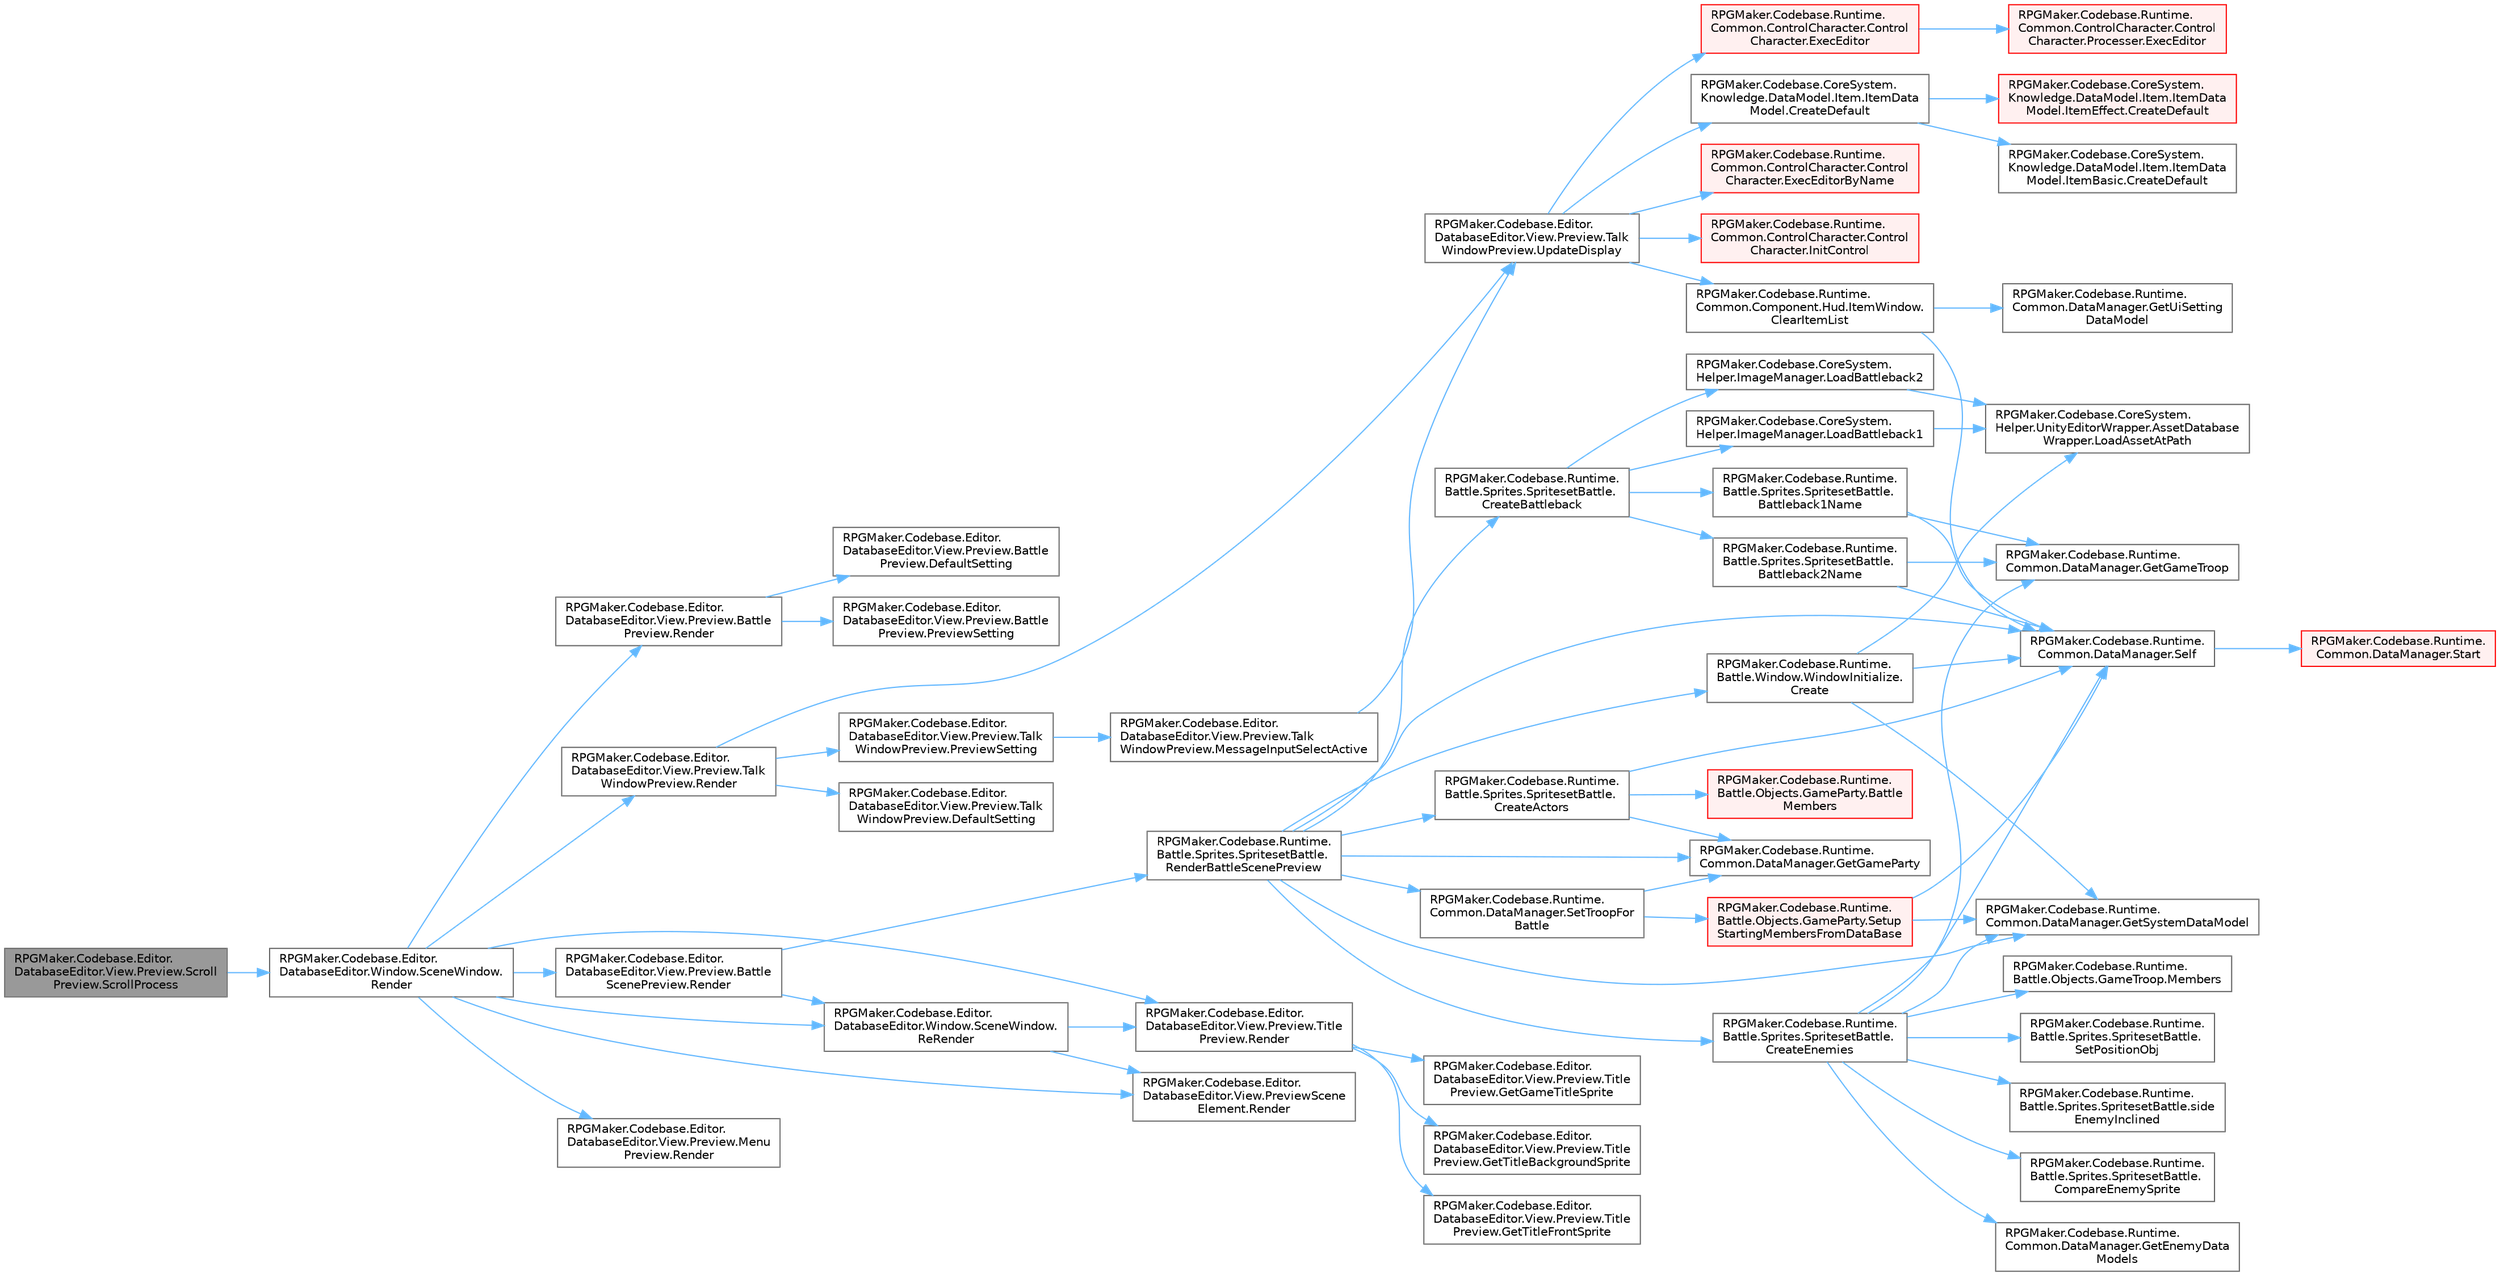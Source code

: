 digraph "RPGMaker.Codebase.Editor.DatabaseEditor.View.Preview.ScrollPreview.ScrollProcess"
{
 // LATEX_PDF_SIZE
  bgcolor="transparent";
  edge [fontname=Helvetica,fontsize=10,labelfontname=Helvetica,labelfontsize=10];
  node [fontname=Helvetica,fontsize=10,shape=box,height=0.2,width=0.4];
  rankdir="LR";
  Node1 [id="Node000001",label="RPGMaker.Codebase.Editor.\lDatabaseEditor.View.Preview.Scroll\lPreview.ScrollProcess",height=0.2,width=0.4,color="gray40", fillcolor="grey60", style="filled", fontcolor="black",tooltip=" "];
  Node1 -> Node2 [id="edge1_Node000001_Node000002",color="steelblue1",style="solid",tooltip=" "];
  Node2 [id="Node000002",label="RPGMaker.Codebase.Editor.\lDatabaseEditor.Window.SceneWindow.\lRender",height=0.2,width=0.4,color="grey40", fillcolor="white", style="filled",URL="$de/d38/class_r_p_g_maker_1_1_codebase_1_1_editor_1_1_database_editor_1_1_window_1_1_scene_window.html#ac894062a7b4e348a75d3536693344516",tooltip=" "];
  Node2 -> Node3 [id="edge2_Node000002_Node000003",color="steelblue1",style="solid",tooltip=" "];
  Node3 [id="Node000003",label="RPGMaker.Codebase.Editor.\lDatabaseEditor.View.Preview.Battle\lPreview.Render",height=0.2,width=0.4,color="grey40", fillcolor="white", style="filled",URL="$d5/dc1/class_r_p_g_maker_1_1_codebase_1_1_editor_1_1_database_editor_1_1_view_1_1_preview_1_1_battle_preview.html#a8e0dedf440bdc9e7cdf3f2069f80d298",tooltip=" "];
  Node3 -> Node4 [id="edge3_Node000003_Node000004",color="steelblue1",style="solid",tooltip=" "];
  Node4 [id="Node000004",label="RPGMaker.Codebase.Editor.\lDatabaseEditor.View.Preview.Battle\lPreview.DefaultSetting",height=0.2,width=0.4,color="grey40", fillcolor="white", style="filled",URL="$d5/dc1/class_r_p_g_maker_1_1_codebase_1_1_editor_1_1_database_editor_1_1_view_1_1_preview_1_1_battle_preview.html#a3dd399965809eed8923495795dd4635a",tooltip="初期状態の設定（保存する際に呼び出す）"];
  Node3 -> Node5 [id="edge4_Node000003_Node000005",color="steelblue1",style="solid",tooltip=" "];
  Node5 [id="Node000005",label="RPGMaker.Codebase.Editor.\lDatabaseEditor.View.Preview.Battle\lPreview.PreviewSetting",height=0.2,width=0.4,color="grey40", fillcolor="white", style="filled",URL="$d5/dc1/class_r_p_g_maker_1_1_codebase_1_1_editor_1_1_database_editor_1_1_view_1_1_preview_1_1_battle_preview.html#ad07cfae116eabfebe3104bb680dcb109",tooltip="Preview表示用の設定"];
  Node2 -> Node6 [id="edge5_Node000002_Node000006",color="steelblue1",style="solid",tooltip=" "];
  Node6 [id="Node000006",label="RPGMaker.Codebase.Editor.\lDatabaseEditor.View.Preview.Battle\lScenePreview.Render",height=0.2,width=0.4,color="grey40", fillcolor="white", style="filled",URL="$d4/dea/class_r_p_g_maker_1_1_codebase_1_1_editor_1_1_database_editor_1_1_view_1_1_preview_1_1_battle_scene_preview.html#ab62fe9691b014192f1398dd5d7c3493b",tooltip=" "];
  Node6 -> Node7 [id="edge6_Node000006_Node000007",color="steelblue1",style="solid",tooltip=" "];
  Node7 [id="Node000007",label="RPGMaker.Codebase.Runtime.\lBattle.Sprites.SpritesetBattle.\lRenderBattleScenePreview",height=0.2,width=0.4,color="grey40", fillcolor="white", style="filled",URL="$de/ddd/class_r_p_g_maker_1_1_codebase_1_1_runtime_1_1_battle_1_1_sprites_1_1_spriteset_battle.html#a1051239bc642c5ebe7b20df0bf065374",tooltip="😁 バトルシーンプレビュー表示。"];
  Node7 -> Node8 [id="edge7_Node000007_Node000008",color="steelblue1",style="solid",tooltip=" "];
  Node8 [id="Node000008",label="RPGMaker.Codebase.Runtime.\lBattle.Window.WindowInitialize.\lCreate",height=0.2,width=0.4,color="grey40", fillcolor="white", style="filled",URL="$d1/de3/class_r_p_g_maker_1_1_codebase_1_1_runtime_1_1_battle_1_1_window_1_1_window_initialize.html#aef66d454b0c451e57239453eb098288b",tooltip="😁 バトル用のPrefabをロードする"];
  Node8 -> Node9 [id="edge8_Node000008_Node000009",color="steelblue1",style="solid",tooltip=" "];
  Node9 [id="Node000009",label="RPGMaker.Codebase.Runtime.\lCommon.DataManager.GetSystemDataModel",height=0.2,width=0.4,color="grey40", fillcolor="white", style="filled",URL="$d5/d08/class_r_p_g_maker_1_1_codebase_1_1_runtime_1_1_common_1_1_data_manager.html#acdc0251471c3db50b36db22a1f9b9d83",tooltip=" "];
  Node8 -> Node10 [id="edge9_Node000008_Node000010",color="steelblue1",style="solid",tooltip=" "];
  Node10 [id="Node000010",label="RPGMaker.Codebase.CoreSystem.\lHelper.UnityEditorWrapper.AssetDatabase\lWrapper.LoadAssetAtPath",height=0.2,width=0.4,color="grey40", fillcolor="white", style="filled",URL="$d9/d20/class_r_p_g_maker_1_1_codebase_1_1_core_system_1_1_helper_1_1_unity_editor_wrapper_1_1_asset_database_wrapper.html#a471f932b0479bad28c9fd1b02f1d5d7a",tooltip=" "];
  Node8 -> Node11 [id="edge10_Node000008_Node000011",color="steelblue1",style="solid",tooltip=" "];
  Node11 [id="Node000011",label="RPGMaker.Codebase.Runtime.\lCommon.DataManager.Self",height=0.2,width=0.4,color="grey40", fillcolor="white", style="filled",URL="$d5/d08/class_r_p_g_maker_1_1_codebase_1_1_runtime_1_1_common_1_1_data_manager.html#a8f0a40fd71fe0a873d1905e106299934",tooltip=" "];
  Node11 -> Node12 [id="edge11_Node000011_Node000012",color="steelblue1",style="solid",tooltip=" "];
  Node12 [id="Node000012",label="RPGMaker.Codebase.Runtime.\lCommon.DataManager.Start",height=0.2,width=0.4,color="red", fillcolor="#FFF0F0", style="filled",URL="$d5/d08/class_r_p_g_maker_1_1_codebase_1_1_runtime_1_1_common_1_1_data_manager.html#ace8f5b29b336a071e6383ecdbe0f85c5",tooltip=" "];
  Node7 -> Node49 [id="edge12_Node000007_Node000049",color="steelblue1",style="solid",tooltip=" "];
  Node49 [id="Node000049",label="RPGMaker.Codebase.Runtime.\lBattle.Sprites.SpritesetBattle.\lCreateActors",height=0.2,width=0.4,color="grey40", fillcolor="white", style="filled",URL="$de/ddd/class_r_p_g_maker_1_1_codebase_1_1_runtime_1_1_battle_1_1_sprites_1_1_spriteset_battle.html#a0a1d56b16aeadaf9aef0a42466bcfd30",tooltip="😁 アクター生成"];
  Node49 -> Node50 [id="edge13_Node000049_Node000050",color="steelblue1",style="solid",tooltip=" "];
  Node50 [id="Node000050",label="RPGMaker.Codebase.Runtime.\lBattle.Objects.GameParty.Battle\lMembers",height=0.2,width=0.4,color="red", fillcolor="#FFF0F0", style="filled",URL="$d7/db3/class_r_p_g_maker_1_1_codebase_1_1_runtime_1_1_battle_1_1_objects_1_1_game_party.html#ac5ac2ccd4638ad18d4033b71c57ba156",tooltip="😁 戦闘に参加する全アクターを配列で返す"];
  Node49 -> Node53 [id="edge14_Node000049_Node000053",color="steelblue1",style="solid",tooltip=" "];
  Node53 [id="Node000053",label="RPGMaker.Codebase.Runtime.\lCommon.DataManager.GetGameParty",height=0.2,width=0.4,color="grey40", fillcolor="white", style="filled",URL="$d5/d08/class_r_p_g_maker_1_1_codebase_1_1_runtime_1_1_common_1_1_data_manager.html#a51ad2669c15aba611fa704eb84001f8c",tooltip=" "];
  Node49 -> Node11 [id="edge15_Node000049_Node000011",color="steelblue1",style="solid",tooltip=" "];
  Node7 -> Node54 [id="edge16_Node000007_Node000054",color="steelblue1",style="solid",tooltip=" "];
  Node54 [id="Node000054",label="RPGMaker.Codebase.Runtime.\lBattle.Sprites.SpritesetBattle.\lCreateBattleback",height=0.2,width=0.4,color="grey40", fillcolor="white", style="filled",URL="$de/ddd/class_r_p_g_maker_1_1_codebase_1_1_runtime_1_1_battle_1_1_sprites_1_1_spriteset_battle.html#a6b75373b4abd051421e3737c0956dd08",tooltip="😁 背景画像設定"];
  Node54 -> Node55 [id="edge17_Node000054_Node000055",color="steelblue1",style="solid",tooltip=" "];
  Node55 [id="Node000055",label="RPGMaker.Codebase.Runtime.\lBattle.Sprites.SpritesetBattle.\lBattleback1Name",height=0.2,width=0.4,color="grey40", fillcolor="white", style="filled",URL="$de/ddd/class_r_p_g_maker_1_1_codebase_1_1_runtime_1_1_battle_1_1_sprites_1_1_spriteset_battle.html#a33a50dca42bb982a7042e6c6e1749409",tooltip="😁 背景画像1の名称返却"];
  Node55 -> Node56 [id="edge18_Node000055_Node000056",color="steelblue1",style="solid",tooltip=" "];
  Node56 [id="Node000056",label="RPGMaker.Codebase.Runtime.\lCommon.DataManager.GetGameTroop",height=0.2,width=0.4,color="grey40", fillcolor="white", style="filled",URL="$d5/d08/class_r_p_g_maker_1_1_codebase_1_1_runtime_1_1_common_1_1_data_manager.html#a56d452c7dcdd02511b8999a3cdde268a",tooltip=" "];
  Node55 -> Node11 [id="edge19_Node000055_Node000011",color="steelblue1",style="solid",tooltip=" "];
  Node54 -> Node57 [id="edge20_Node000054_Node000057",color="steelblue1",style="solid",tooltip=" "];
  Node57 [id="Node000057",label="RPGMaker.Codebase.Runtime.\lBattle.Sprites.SpritesetBattle.\lBattleback2Name",height=0.2,width=0.4,color="grey40", fillcolor="white", style="filled",URL="$de/ddd/class_r_p_g_maker_1_1_codebase_1_1_runtime_1_1_battle_1_1_sprites_1_1_spriteset_battle.html#a9b420b6bc0852de0ec0189a9f33fae28",tooltip="😁 背景画像2の名称返却"];
  Node57 -> Node56 [id="edge21_Node000057_Node000056",color="steelblue1",style="solid",tooltip=" "];
  Node57 -> Node11 [id="edge22_Node000057_Node000011",color="steelblue1",style="solid",tooltip=" "];
  Node54 -> Node58 [id="edge23_Node000054_Node000058",color="steelblue1",style="solid",tooltip=" "];
  Node58 [id="Node000058",label="RPGMaker.Codebase.CoreSystem.\lHelper.ImageManager.LoadBattleback1",height=0.2,width=0.4,color="grey40", fillcolor="white", style="filled",URL="$d3/db5/class_r_p_g_maker_1_1_codebase_1_1_core_system_1_1_helper_1_1_image_manager.html#a814feb7de7773505e4b8685eda278fe4",tooltip=" "];
  Node58 -> Node10 [id="edge24_Node000058_Node000010",color="steelblue1",style="solid",tooltip=" "];
  Node54 -> Node59 [id="edge25_Node000054_Node000059",color="steelblue1",style="solid",tooltip=" "];
  Node59 [id="Node000059",label="RPGMaker.Codebase.CoreSystem.\lHelper.ImageManager.LoadBattleback2",height=0.2,width=0.4,color="grey40", fillcolor="white", style="filled",URL="$d3/db5/class_r_p_g_maker_1_1_codebase_1_1_core_system_1_1_helper_1_1_image_manager.html#aa5357df0971d2b4ec4aff81478dbaf36",tooltip=" "];
  Node59 -> Node10 [id="edge26_Node000059_Node000010",color="steelblue1",style="solid",tooltip=" "];
  Node7 -> Node60 [id="edge27_Node000007_Node000060",color="steelblue1",style="solid",tooltip=" "];
  Node60 [id="Node000060",label="RPGMaker.Codebase.Runtime.\lBattle.Sprites.SpritesetBattle.\lCreateEnemies",height=0.2,width=0.4,color="grey40", fillcolor="white", style="filled",URL="$de/ddd/class_r_p_g_maker_1_1_codebase_1_1_runtime_1_1_battle_1_1_sprites_1_1_spriteset_battle.html#a6a260f15abf89fb492c0ea4b90a5cf6c",tooltip="😁 敵生成"];
  Node60 -> Node61 [id="edge28_Node000060_Node000061",color="steelblue1",style="solid",tooltip=" "];
  Node61 [id="Node000061",label="RPGMaker.Codebase.Runtime.\lBattle.Sprites.SpritesetBattle.\lCompareEnemySprite",height=0.2,width=0.4,color="grey40", fillcolor="white", style="filled",URL="$de/ddd/class_r_p_g_maker_1_1_codebase_1_1_runtime_1_1_battle_1_1_sprites_1_1_spriteset_battle.html#a54b0eca398145348433ec2b8645ca6c2",tooltip="😁 敵データの整列 コマンド入力時に並ぶ順"];
  Node60 -> Node62 [id="edge29_Node000060_Node000062",color="steelblue1",style="solid",tooltip=" "];
  Node62 [id="Node000062",label="RPGMaker.Codebase.Runtime.\lCommon.DataManager.GetEnemyData\lModels",height=0.2,width=0.4,color="grey40", fillcolor="white", style="filled",URL="$d5/d08/class_r_p_g_maker_1_1_codebase_1_1_runtime_1_1_common_1_1_data_manager.html#a05be07bdd5ae3ec428017619aa02f220",tooltip=" "];
  Node60 -> Node56 [id="edge30_Node000060_Node000056",color="steelblue1",style="solid",tooltip=" "];
  Node60 -> Node9 [id="edge31_Node000060_Node000009",color="steelblue1",style="solid",tooltip=" "];
  Node60 -> Node63 [id="edge32_Node000060_Node000063",color="steelblue1",style="solid",tooltip=" "];
  Node63 [id="Node000063",label="RPGMaker.Codebase.Runtime.\lBattle.Objects.GameTroop.Members",height=0.2,width=0.4,color="grey40", fillcolor="white", style="filled",URL="$d7/dfb/class_r_p_g_maker_1_1_codebase_1_1_runtime_1_1_battle_1_1_objects_1_1_game_troop.html#a0a1acd287c691070082ae88e2ff86936",tooltip="😁 敵データ（GameBattler）"];
  Node60 -> Node11 [id="edge33_Node000060_Node000011",color="steelblue1",style="solid",tooltip=" "];
  Node60 -> Node64 [id="edge34_Node000060_Node000064",color="steelblue1",style="solid",tooltip=" "];
  Node64 [id="Node000064",label="RPGMaker.Codebase.Runtime.\lBattle.Sprites.SpritesetBattle.\lSetPositionObj",height=0.2,width=0.4,color="grey40", fillcolor="white", style="filled",URL="$de/ddd/class_r_p_g_maker_1_1_codebase_1_1_runtime_1_1_battle_1_1_sprites_1_1_spriteset_battle.html#a4ed258b5e86a891d58ba2b0c44982fd1",tooltip="😁 配置場所に該当する、親のGameObjectを返却する"];
  Node60 -> Node65 [id="edge35_Node000060_Node000065",color="steelblue1",style="solid",tooltip=" "];
  Node65 [id="Node000065",label="RPGMaker.Codebase.Runtime.\lBattle.Sprites.SpritesetBattle.side\lEnemyInclined",height=0.2,width=0.4,color="grey40", fillcolor="white", style="filled",URL="$de/ddd/class_r_p_g_maker_1_1_codebase_1_1_runtime_1_1_battle_1_1_sprites_1_1_spriteset_battle.html#a8124b19624dc78065b65584e4f07ee72",tooltip="😁 傾斜度の反映メソッド 傾斜度が中に入る エネミーの傾斜"];
  Node7 -> Node53 [id="edge36_Node000007_Node000053",color="steelblue1",style="solid",tooltip=" "];
  Node7 -> Node9 [id="edge37_Node000007_Node000009",color="steelblue1",style="solid",tooltip=" "];
  Node7 -> Node11 [id="edge38_Node000007_Node000011",color="steelblue1",style="solid",tooltip=" "];
  Node7 -> Node66 [id="edge39_Node000007_Node000066",color="steelblue1",style="solid",tooltip=" "];
  Node66 [id="Node000066",label="RPGMaker.Codebase.Runtime.\lCommon.DataManager.SetTroopFor\lBattle",height=0.2,width=0.4,color="grey40", fillcolor="white", style="filled",URL="$d5/d08/class_r_p_g_maker_1_1_codebase_1_1_runtime_1_1_common_1_1_data_manager.html#af8201fa99d2a991d496817de21d94b3e",tooltip=" "];
  Node66 -> Node53 [id="edge40_Node000066_Node000053",color="steelblue1",style="solid",tooltip=" "];
  Node66 -> Node67 [id="edge41_Node000066_Node000067",color="steelblue1",style="solid",tooltip=" "];
  Node67 [id="Node000067",label="RPGMaker.Codebase.Runtime.\lBattle.Objects.GameParty.Setup\lStartingMembersFromDataBase",height=0.2,width=0.4,color="red", fillcolor="#FFF0F0", style="filled",URL="$d7/db3/class_r_p_g_maker_1_1_codebase_1_1_runtime_1_1_battle_1_1_objects_1_1_game_party.html#a22e606ca9bed680d71b30947bb12e4ae",tooltip="😁 戦闘シーンのプレビューに使用するため、プレビュー用のアクター設定"];
  Node67 -> Node9 [id="edge42_Node000067_Node000009",color="steelblue1",style="solid",tooltip=" "];
  Node67 -> Node11 [id="edge43_Node000067_Node000011",color="steelblue1",style="solid",tooltip=" "];
  Node6 -> Node69 [id="edge44_Node000006_Node000069",color="steelblue1",style="solid",tooltip=" "];
  Node69 [id="Node000069",label="RPGMaker.Codebase.Editor.\lDatabaseEditor.Window.SceneWindow.\lReRender",height=0.2,width=0.4,color="grey40", fillcolor="white", style="filled",URL="$de/d38/class_r_p_g_maker_1_1_codebase_1_1_editor_1_1_database_editor_1_1_window_1_1_scene_window.html#a63a88985933fb83de28323f1e420a106",tooltip="一定時間後に再描画を行う タイトル画面のメニュー部分が、稀に崩れたまま表示されてしまう問題への対応"];
  Node69 -> Node70 [id="edge45_Node000069_Node000070",color="steelblue1",style="solid",tooltip=" "];
  Node70 [id="Node000070",label="RPGMaker.Codebase.Editor.\lDatabaseEditor.View.Preview.Title\lPreview.Render",height=0.2,width=0.4,color="grey40", fillcolor="white", style="filled",URL="$df/d87/class_r_p_g_maker_1_1_codebase_1_1_editor_1_1_database_editor_1_1_view_1_1_preview_1_1_title_preview.html#a79ee89df0d26b641153c0a9e81c5142e",tooltip=" "];
  Node70 -> Node71 [id="edge46_Node000070_Node000071",color="steelblue1",style="solid",tooltip=" "];
  Node71 [id="Node000071",label="RPGMaker.Codebase.Editor.\lDatabaseEditor.View.Preview.Title\lPreview.GetGameTitleSprite",height=0.2,width=0.4,color="grey40", fillcolor="white", style="filled",URL="$df/d87/class_r_p_g_maker_1_1_codebase_1_1_editor_1_1_database_editor_1_1_view_1_1_preview_1_1_title_preview.html#a5946dc12ab2db2235356116ea23e2577",tooltip=" "];
  Node70 -> Node72 [id="edge47_Node000070_Node000072",color="steelblue1",style="solid",tooltip=" "];
  Node72 [id="Node000072",label="RPGMaker.Codebase.Editor.\lDatabaseEditor.View.Preview.Title\lPreview.GetTitleBackgroundSprite",height=0.2,width=0.4,color="grey40", fillcolor="white", style="filled",URL="$df/d87/class_r_p_g_maker_1_1_codebase_1_1_editor_1_1_database_editor_1_1_view_1_1_preview_1_1_title_preview.html#a01927fd8dc7cbaec3937125b3ad292a6",tooltip=" "];
  Node70 -> Node73 [id="edge48_Node000070_Node000073",color="steelblue1",style="solid",tooltip=" "];
  Node73 [id="Node000073",label="RPGMaker.Codebase.Editor.\lDatabaseEditor.View.Preview.Title\lPreview.GetTitleFrontSprite",height=0.2,width=0.4,color="grey40", fillcolor="white", style="filled",URL="$df/d87/class_r_p_g_maker_1_1_codebase_1_1_editor_1_1_database_editor_1_1_view_1_1_preview_1_1_title_preview.html#a6fb1c514518cf046326afbfc09704756",tooltip=" "];
  Node69 -> Node74 [id="edge49_Node000069_Node000074",color="steelblue1",style="solid",tooltip=" "];
  Node74 [id="Node000074",label="RPGMaker.Codebase.Editor.\lDatabaseEditor.View.PreviewScene\lElement.Render",height=0.2,width=0.4,color="grey40", fillcolor="white", style="filled",URL="$d1/d39/class_r_p_g_maker_1_1_codebase_1_1_editor_1_1_database_editor_1_1_view_1_1_preview_scene_element.html#a75121b89c13a144a13e1c94cb5693d1d",tooltip=" "];
  Node2 -> Node75 [id="edge50_Node000002_Node000075",color="steelblue1",style="solid",tooltip=" "];
  Node75 [id="Node000075",label="RPGMaker.Codebase.Editor.\lDatabaseEditor.View.Preview.Menu\lPreview.Render",height=0.2,width=0.4,color="grey40", fillcolor="white", style="filled",URL="$d8/dc3/class_r_p_g_maker_1_1_codebase_1_1_editor_1_1_database_editor_1_1_view_1_1_preview_1_1_menu_preview.html#a338f08096002d379a45c93d99d92cc4d",tooltip=" "];
  Node2 -> Node76 [id="edge51_Node000002_Node000076",color="steelblue1",style="solid",tooltip=" "];
  Node76 [id="Node000076",label="RPGMaker.Codebase.Editor.\lDatabaseEditor.View.Preview.Talk\lWindowPreview.Render",height=0.2,width=0.4,color="grey40", fillcolor="white", style="filled",URL="$dd/da6/class_r_p_g_maker_1_1_codebase_1_1_editor_1_1_database_editor_1_1_view_1_1_preview_1_1_talk_window_preview.html#a11a7372f11535e49a94b5664dc1a0994",tooltip=" "];
  Node76 -> Node77 [id="edge52_Node000076_Node000077",color="steelblue1",style="solid",tooltip=" "];
  Node77 [id="Node000077",label="RPGMaker.Codebase.Editor.\lDatabaseEditor.View.Preview.Talk\lWindowPreview.DefaultSetting",height=0.2,width=0.4,color="grey40", fillcolor="white", style="filled",URL="$dd/da6/class_r_p_g_maker_1_1_codebase_1_1_editor_1_1_database_editor_1_1_view_1_1_preview_1_1_talk_window_preview.html#a81adb3f53eed7c4d3d1f5e60a72c511c",tooltip="初期状態の設定（保存する際に呼び出す）"];
  Node76 -> Node78 [id="edge53_Node000076_Node000078",color="steelblue1",style="solid",tooltip=" "];
  Node78 [id="Node000078",label="RPGMaker.Codebase.Editor.\lDatabaseEditor.View.Preview.Talk\lWindowPreview.PreviewSetting",height=0.2,width=0.4,color="grey40", fillcolor="white", style="filled",URL="$dd/da6/class_r_p_g_maker_1_1_codebase_1_1_editor_1_1_database_editor_1_1_view_1_1_preview_1_1_talk_window_preview.html#a6764fec74b71976b3cd58bb29fe999ec",tooltip="Preview表示用の設定"];
  Node78 -> Node79 [id="edge54_Node000078_Node000079",color="steelblue1",style="solid",tooltip=" "];
  Node79 [id="Node000079",label="RPGMaker.Codebase.Editor.\lDatabaseEditor.View.Preview.Talk\lWindowPreview.MessageInputSelectActive",height=0.2,width=0.4,color="grey40", fillcolor="white", style="filled",URL="$dd/da6/class_r_p_g_maker_1_1_codebase_1_1_editor_1_1_database_editor_1_1_view_1_1_preview_1_1_talk_window_preview.html#a9a461282453f7f80991288eaf91c9d29",tooltip=" "];
  Node79 -> Node80 [id="edge55_Node000079_Node000080",color="steelblue1",style="solid",tooltip=" "];
  Node80 [id="Node000080",label="RPGMaker.Codebase.Editor.\lDatabaseEditor.View.Preview.Talk\lWindowPreview.UpdateDisplay",height=0.2,width=0.4,color="grey40", fillcolor="white", style="filled",URL="$dd/da6/class_r_p_g_maker_1_1_codebase_1_1_editor_1_1_database_editor_1_1_view_1_1_preview_1_1_talk_window_preview.html#aedad0e5bc90c1f74b770e25d5da61f38",tooltip="表示更新"];
  Node80 -> Node81 [id="edge56_Node000080_Node000081",color="steelblue1",style="solid",tooltip=" "];
  Node81 [id="Node000081",label="RPGMaker.Codebase.Runtime.\lCommon.Component.Hud.ItemWindow.\lClearItemList",height=0.2,width=0.4,color="grey40", fillcolor="white", style="filled",URL="$de/d33/class_r_p_g_maker_1_1_codebase_1_1_runtime_1_1_common_1_1_component_1_1_hud_1_1_item_window.html#a7f512dc51404efa3b154a1df0c3d8a81",tooltip="プレビュー表示用 ItemShopContent削除"];
  Node81 -> Node82 [id="edge57_Node000081_Node000082",color="steelblue1",style="solid",tooltip=" "];
  Node82 [id="Node000082",label="RPGMaker.Codebase.Runtime.\lCommon.DataManager.GetUiSetting\lDataModel",height=0.2,width=0.4,color="grey40", fillcolor="white", style="filled",URL="$d5/d08/class_r_p_g_maker_1_1_codebase_1_1_runtime_1_1_common_1_1_data_manager.html#a3cf9e3927b433f3ab6cc80adcc0d09c2",tooltip=" "];
  Node81 -> Node11 [id="edge58_Node000081_Node000011",color="steelblue1",style="solid",tooltip=" "];
  Node80 -> Node83 [id="edge59_Node000080_Node000083",color="steelblue1",style="solid",tooltip=" "];
  Node83 [id="Node000083",label="RPGMaker.Codebase.CoreSystem.\lKnowledge.DataModel.Item.ItemData\lModel.CreateDefault",height=0.2,width=0.4,color="grey40", fillcolor="white", style="filled",URL="$d7/d5c/class_r_p_g_maker_1_1_codebase_1_1_core_system_1_1_knowledge_1_1_data_model_1_1_item_1_1_item_data_model.html#a8c72c6dd1ae6ca2a0b1bea086f4b4ccd",tooltip="😁 既定値作成"];
  Node83 -> Node84 [id="edge60_Node000083_Node000084",color="steelblue1",style="solid",tooltip=" "];
  Node84 [id="Node000084",label="RPGMaker.Codebase.CoreSystem.\lKnowledge.DataModel.Item.ItemData\lModel.ItemEffect.CreateDefault",height=0.2,width=0.4,color="red", fillcolor="#FFF0F0", style="filled",URL="$da/d6b/class_r_p_g_maker_1_1_codebase_1_1_core_system_1_1_knowledge_1_1_data_model_1_1_item_1_1_item_data_model_1_1_item_effect.html#a1ece6c3e09e1ff80a64abfbc1dcd683d",tooltip="😁 既定値作成"];
  Node83 -> Node91 [id="edge61_Node000083_Node000091",color="steelblue1",style="solid",tooltip=" "];
  Node91 [id="Node000091",label="RPGMaker.Codebase.CoreSystem.\lKnowledge.DataModel.Item.ItemData\lModel.ItemBasic.CreateDefault",height=0.2,width=0.4,color="grey40", fillcolor="white", style="filled",URL="$de/dfa/class_r_p_g_maker_1_1_codebase_1_1_core_system_1_1_knowledge_1_1_data_model_1_1_item_1_1_item_data_model_1_1_item_basic.html#a66c8e6c1b58eee510892ff9f156e76d8",tooltip="😁 既定値作成"];
  Node80 -> Node92 [id="edge62_Node000080_Node000092",color="steelblue1",style="solid",tooltip=" "];
  Node92 [id="Node000092",label="RPGMaker.Codebase.Runtime.\lCommon.ControlCharacter.Control\lCharacter.ExecEditor",height=0.2,width=0.4,color="red", fillcolor="#FFF0F0", style="filled",URL="$d2/dcb/class_r_p_g_maker_1_1_codebase_1_1_runtime_1_1_common_1_1_control_character_1_1_control_character.html#ac6e0c7c0b46cb66a3b34d0fd3b6d2e25",tooltip=" "];
  Node92 -> Node93 [id="edge63_Node000092_Node000093",color="steelblue1",style="solid",tooltip=" "];
  Node93 [id="Node000093",label="RPGMaker.Codebase.Runtime.\lCommon.ControlCharacter.Control\lCharacter.Processer.ExecEditor",height=0.2,width=0.4,color="red", fillcolor="#FFF0F0", style="filled",URL="$d7/d0c/class_r_p_g_maker_1_1_codebase_1_1_runtime_1_1_common_1_1_control_character_1_1_control_character_1_1_processer.html#a8e5e819346b7be6c91bdddbc22ba40a5",tooltip=" "];
  Node80 -> Node129 [id="edge64_Node000080_Node000129",color="steelblue1",style="solid",tooltip=" "];
  Node129 [id="Node000129",label="RPGMaker.Codebase.Runtime.\lCommon.ControlCharacter.Control\lCharacter.ExecEditorByName",height=0.2,width=0.4,color="red", fillcolor="#FFF0F0", style="filled",URL="$d2/dcb/class_r_p_g_maker_1_1_codebase_1_1_runtime_1_1_common_1_1_control_character_1_1_control_character.html#a1a884f8d0dce04d0a58514ea8906e92b",tooltip="名前の項目部分"];
  Node80 -> Node131 [id="edge65_Node000080_Node000131",color="steelblue1",style="solid",tooltip=" "];
  Node131 [id="Node000131",label="RPGMaker.Codebase.Runtime.\lCommon.ControlCharacter.Control\lCharacter.InitControl",height=0.2,width=0.4,color="red", fillcolor="#FFF0F0", style="filled",URL="$d2/dcb/class_r_p_g_maker_1_1_codebase_1_1_runtime_1_1_common_1_1_control_character_1_1_control_character.html#a29cadf422dc328f4c26482def8e8f2b0",tooltip=" "];
  Node76 -> Node80 [id="edge66_Node000076_Node000080",color="steelblue1",style="solid",tooltip=" "];
  Node2 -> Node70 [id="edge67_Node000002_Node000070",color="steelblue1",style="solid",tooltip=" "];
  Node2 -> Node74 [id="edge68_Node000002_Node000074",color="steelblue1",style="solid",tooltip=" "];
  Node2 -> Node69 [id="edge69_Node000002_Node000069",color="steelblue1",style="solid",tooltip=" "];
}
